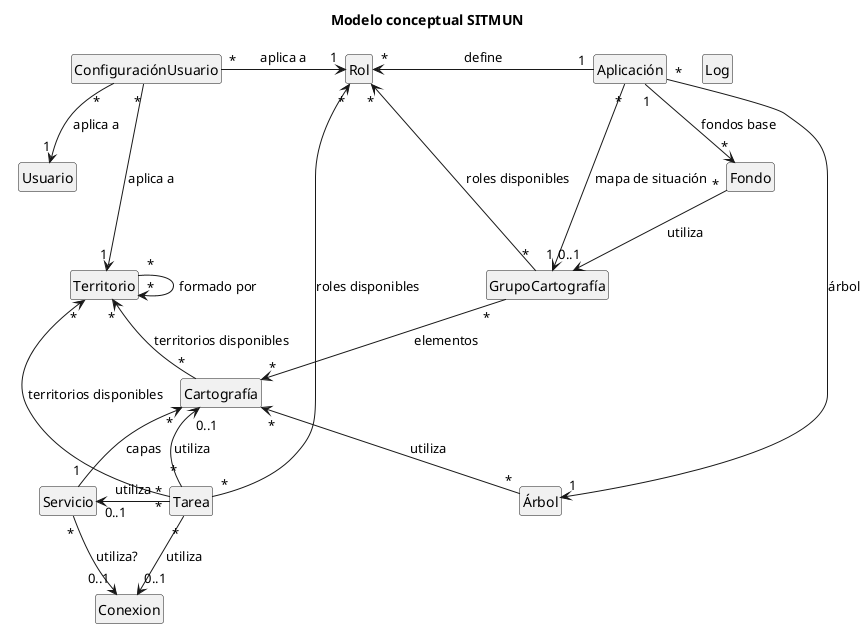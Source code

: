 @startuml
title Modelo conceptual SITMUN
skinparam style strictuml
hide methods
hide members

class  Usuario {
  codigo: String
  usuario: String
  password: String  
  apellido: String
  adm: String 
  bloq: String
}

/'
 class Bookmark {
   codigo : String
   nombre : String
   descripcion : String
   extX0: double
   extY0: double
   extX1: double
  extY1: double
}
'/
/'
class Cargo {
  cargo : String
  org : String
  correo : String
  fechaAlta: Date
  fechaCaducidad: Date
}
'/

class Aplicación  {
  codigo : String
  nombre : String
  tipo: String
  visor: String
  titulo: String
  tema: String
  escalas: String
  project: String
  autorefr: String
  fechaAlta: Date
}

class Rol {
  codigo String
  nombre: String
  observaciones: String
}
/'
class ParamAplicación {
   codigo : String
   nombre: String
   valor: String
   tipo: String
 }
'/
class Fondo {
  codigo : String
  nombre: String
  descripcion : String
  fechaAlta: Date
}

class GrupoCartografía {
  codigo : String
  nombre: String
  tipo: String
}

class Árbol {
  codigo : String
  codigoPadre : String
  nombre: String
  tooltip: String
  activo: Boolean
  orden : int
}
/'
class TipoGrupo {
   codigo : String
   nombre: String
 }
'/

class Territorio  {
  codigo : String
  codMunicipio : String
  tipo: String
  nombre: String
  nadmin: String
  direccion: String
  ambito: String
  logo: String
  ext: String
  observaciones: String
  fechaAlta: Date
}
/'
class DisponibilidadCartografía  {
  fechaAlta: Date
}
'/
/'
class DisponibilidadTarea  {
  fechaAlta: Date
}
'/


class Cartografía  {
  codigo : String
  nombre : String
  tipo: String
  capas: String
  activo: Boolean
  orden : int
  transp: Boolean
  queryable: Boolean
  queryAct: Boolean
  queryLay: Boolean
  fechaAlta: Date
}



class Tarea  {
  codigo : String
  nombre : String
  orden : int
  fechaAlta: Date
}

class Servicio  {
  codigo : String
  nombre : String
  url: String
  project: String
  leyenda: String
  infoUrl: String
  fechaAlta: Date
}
/'
class ParamServicio {
   nombre: String
   valor: String
   tipo: String
 }
 '/



class ConfiguraciónUsuario

/'
 class Conexion {
   codigo: String
   nombre: String
   usuario: String
   password: String  
   constring: String
}

class GrupoTarea {
   codigo: String
   nombre: String
 }

class TipoTarea {
   codigo: String
   nombre: String
 }

class ParamTipoTarea {
   codigo: String
   nombre: String
   valor: String
   tipo: String
}

class TareaUI  {
   codigo : String
   nombre : String
   tipo : String
   tooltip : String
   orden : int  
}


class Descarga  {
   codigo : String
   grupo : String
   ext : String
   tipo : String
   path : String
   parent : String
   tabla : String
   campo : String
   join : String  
}

class Localiza  {
   codigo : String
   descripcion : String
   tipo : String
   origen : String
   params : String
   etiq : String
   tipos : String
   formato : String
   sld : String
   urlTransf : String
   fechaAlta: Date  
}

class Consulta  {
   codigo : String
   tipo : String
   consulta : String
   label : String
   filParam: String
   tipos : String
   urlTransf : String
   url : String
   paramtetro : String
   transf : String  
}

class Informe  {
   codigo : String
   tipo : String
   plantilla : String
   urlTransf : String
}
'/

class Log{
    codigo: String
    tipo: String
    codusu: String
    codapp: String
    codter: String
    codtar: String
}


' Bookmark "0..1" -- "*" Usuario : pertenece >
' Bookmark "1" -- "*" Aplicación : pertenece >


Aplicación "*" --> "1" Árbol : árbol 
Aplicación "1" --> "*" Fondo : fondos base 
Aplicación "*" --> "1" GrupoCartografía : mapa de situación
Aplicación "1" -left-> "*" Rol: define
' Aplicación "1" -- "*" ParamAplicación : usa <


Fondo "*" --> "0..1" GrupoCartografía : utiliza 


Rol "*" <-- "*" GrupoCartografía : roles disponibles
Rol "*" <-- "*" Tarea : roles disponibles

Territorio  "*" <-- "*" Tarea : territorios disponibles

Territorio  "*" <-- "*" Cartografía : territorios disponibles

GrupoCartografía "*" --> "*" Cartografía : elementos


'DisponibilidadCartografía "*" -- "1" Cartografía
'DisponibilidadCartografía "*" -- "1" Territorio

ConfiguraciónUsuario "*" --> "1" Usuario: aplica a 
ConfiguraciónUsuario "*" --> "1" Territorio : aplica a 
ConfiguraciónUsuario "*" -right-> "1" Rol : aplica a


' Cargo "*" --> "1" Usuario : pertenece a 
' Cargo "*" --> "1" Territorio : para un

' Territorio "*" -- "0..1" TipoGrupo : esDeTipo
Territorio "*" --> "*" Territorio : formado por

'DisponibilidadTarea "*" -- "1" Territorio
'DisponibilidadTarea "*" -- "1" Tarea

Cartografía "*" <-- "1" Servicio : capas
Cartografía "0..1" <-- "*" Tarea : utiliza
Cartografía "*" <-- "*" Árbol : utiliza

Servicio "0..1" <-right- "*" Tarea : utiliza
 Servicio "*" --> "0..1" Conexion : utiliza?
' Servicio "1" -- "*" ParamServicio : usa

 Tarea "*" --> "0..1" Conexion : utiliza
' Tarea "*" -- "1" GrupoTarea
' Tarea "*" -- "1" TipoTarea
' TipoTarea "1" -- "*" ParamTipoTarea
' Tarea "*" -- "1" TareaUI

' Tarea <|-down- Descarga 
' Tarea <|-down- Consulta
' Tarea <|-left- Localiza
' Tarea <|-down- Informe


  


@enduml